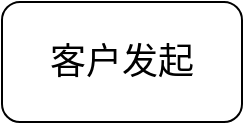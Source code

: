 <mxfile version="12.2.7" type="github" pages="1">
  <diagram id="_k7ATfRaIhLiad4DB_Zv" name="Page-1">
    <mxGraphModel dx="1902" dy="1037" grid="1" gridSize="10" guides="1" tooltips="1" connect="1" arrows="1" fold="1" page="1" pageScale="1" pageWidth="827" pageHeight="1169" math="0" shadow="0">
      <root>
        <mxCell id="0"/>
        <mxCell id="1" parent="0"/>
        <mxCell id="3WG7HzVJRfW7o0X7CnDg-2" value="&lt;font style=&quot;font-size: 18px&quot;&gt;客户发起&lt;/font&gt;" style="rounded=1;whiteSpace=wrap;html=1;" vertex="1" parent="1">
          <mxGeometry x="110" y="240" width="120" height="60" as="geometry"/>
        </mxCell>
      </root>
    </mxGraphModel>
  </diagram>
</mxfile>
